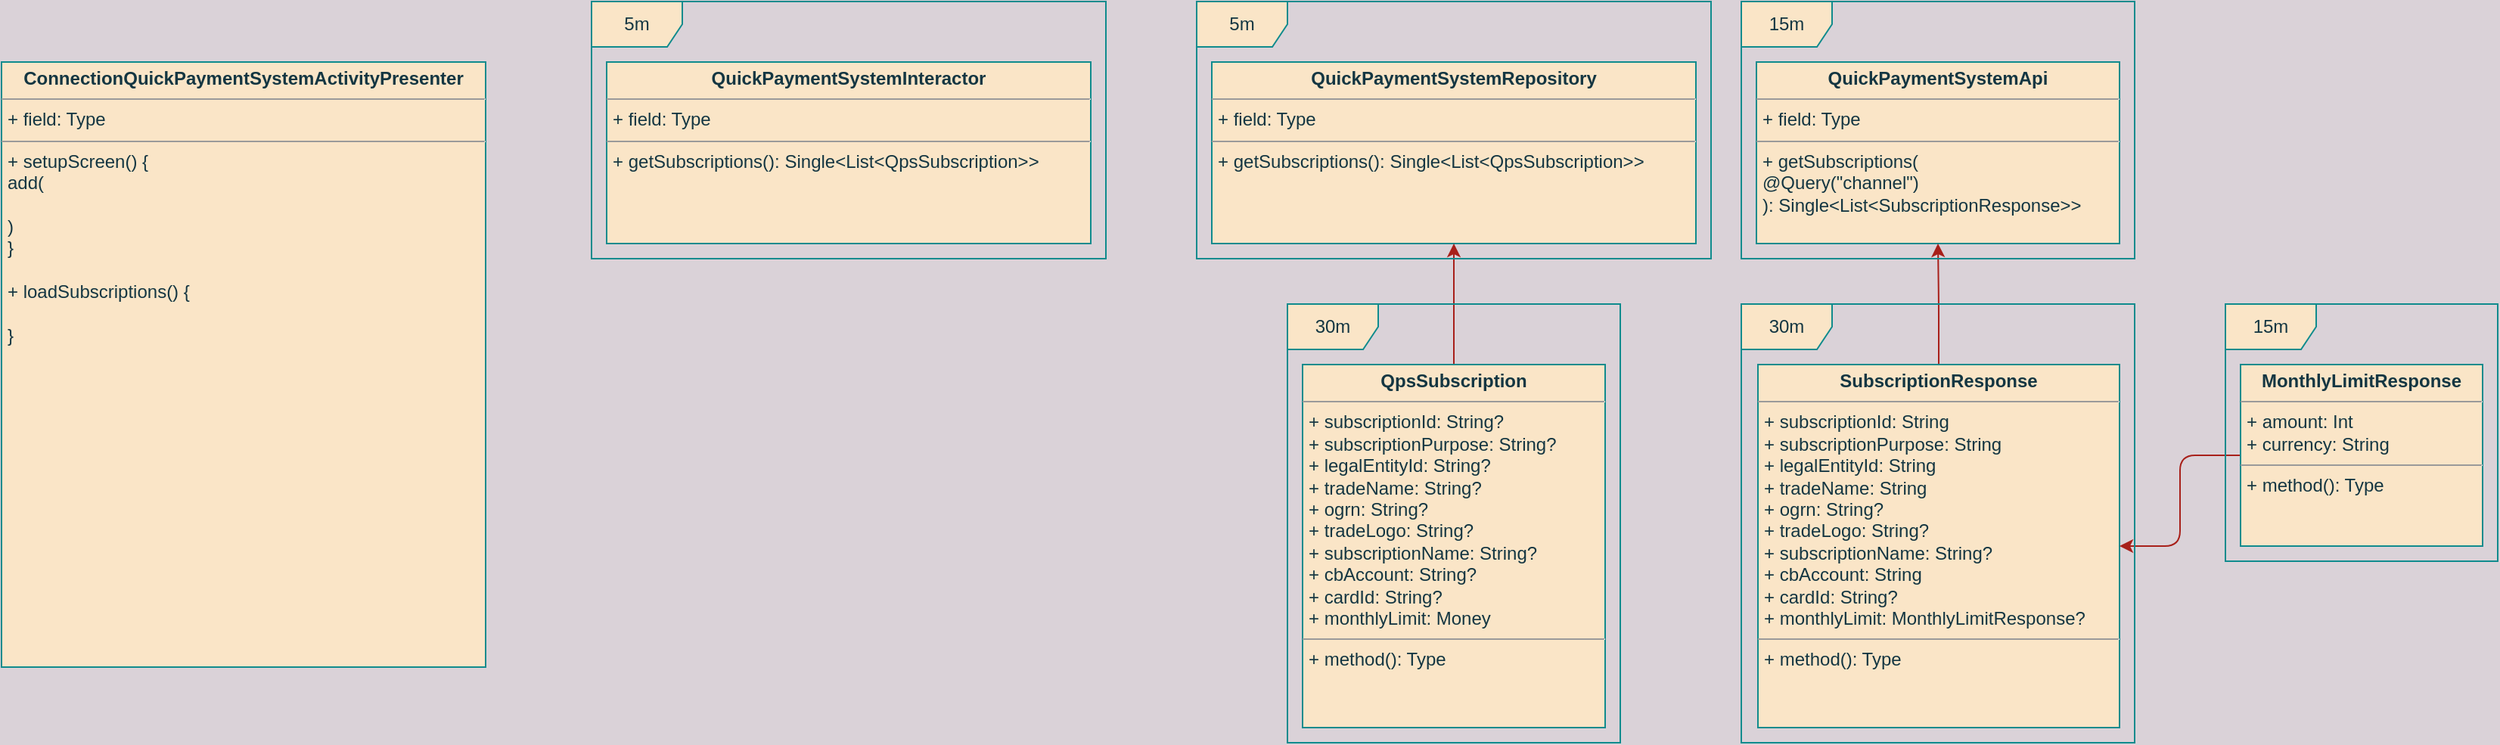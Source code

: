 <mxfile version="20.0.1" type="github">
  <diagram id="REd2az73bZLLk8C03Xev" name="Page-1">
    <mxGraphModel dx="573" dy="388" grid="1" gridSize="10" guides="1" tooltips="1" connect="1" arrows="1" fold="1" page="1" pageScale="1" pageWidth="827" pageHeight="1169" background="#DAD2D8" math="0" shadow="0">
      <root>
        <mxCell id="0" />
        <mxCell id="1" parent="0" />
        <mxCell id="EO5f5xAux6SPSBFMG4Oc-1" value="&lt;p style=&quot;margin:0px;margin-top:4px;text-align:center;&quot;&gt;&lt;b&gt;ConnectionQuickPaymentSystemActivityPresenter&lt;/b&gt;&lt;/p&gt;&lt;hr size=&quot;1&quot;&gt;&lt;p style=&quot;margin:0px;margin-left:4px;&quot;&gt;+ field: Type&lt;/p&gt;&lt;hr size=&quot;1&quot;&gt;&lt;p style=&quot;margin:0px;margin-left:4px;&quot;&gt;+ setupScreen() {&lt;/p&gt;&lt;p style=&quot;margin:0px;margin-left:4px;&quot;&gt;add(&lt;/p&gt;&lt;p style=&quot;margin:0px;margin-left:4px;&quot;&gt;&lt;br&gt;&lt;/p&gt;&lt;p style=&quot;margin:0px;margin-left:4px;&quot;&gt;)&lt;br&gt;&lt;/p&gt;&lt;p style=&quot;margin:0px;margin-left:4px;&quot;&gt;}&lt;/p&gt;&lt;p style=&quot;margin:0px;margin-left:4px;&quot;&gt;&lt;br&gt;&lt;/p&gt;&lt;p style=&quot;margin:0px;margin-left:4px;&quot;&gt;+ loadSubscriptions() {&lt;/p&gt;&lt;p style=&quot;margin:0px;margin-left:4px;&quot;&gt;&lt;br&gt;&lt;/p&gt;&lt;p style=&quot;margin:0px;margin-left:4px;&quot;&gt;}&lt;br&gt;&lt;/p&gt;" style="verticalAlign=top;align=left;overflow=fill;fontSize=12;fontFamily=Helvetica;html=1;rounded=0;sketch=0;fontColor=#143642;strokeColor=#0F8B8D;fillColor=#FAE5C7;" vertex="1" parent="1">
          <mxGeometry x="80" y="80" width="320" height="400" as="geometry" />
        </mxCell>
        <mxCell id="EO5f5xAux6SPSBFMG4Oc-2" value="&lt;p style=&quot;margin:0px;margin-top:4px;text-align:center;&quot;&gt;&lt;b&gt;QuickPaymentSystemInteractor&lt;/b&gt;&lt;/p&gt;&lt;hr size=&quot;1&quot;&gt;&lt;p style=&quot;margin:0px;margin-left:4px;&quot;&gt;+ field: Type&lt;/p&gt;&lt;hr size=&quot;1&quot;&gt;&lt;p style=&quot;margin:0px;margin-left:4px;&quot;&gt;+ getSubscriptions(): Single&amp;lt;List&amp;lt;QpsSubscription&amp;gt;&amp;gt;&lt;br&gt;&lt;/p&gt;" style="verticalAlign=top;align=left;overflow=fill;fontSize=12;fontFamily=Helvetica;html=1;rounded=0;sketch=0;fontColor=#143642;strokeColor=#0F8B8D;fillColor=#FAE5C7;" vertex="1" parent="1">
          <mxGeometry x="480" y="80" width="320" height="120" as="geometry" />
        </mxCell>
        <mxCell id="EO5f5xAux6SPSBFMG4Oc-3" value="&lt;p style=&quot;margin:0px;margin-top:4px;text-align:center;&quot;&gt;&lt;b&gt;QuickPaymentSystemRepository&lt;/b&gt;&lt;/p&gt;&lt;hr size=&quot;1&quot;&gt;&lt;p style=&quot;margin:0px;margin-left:4px;&quot;&gt;+ field: Type&lt;/p&gt;&lt;hr size=&quot;1&quot;&gt;&lt;p style=&quot;margin:0px;margin-left:4px;&quot;&gt;+ getSubscriptions(): Single&amp;lt;List&amp;lt;QpsSubscription&amp;gt;&amp;gt;&lt;br&gt;&lt;/p&gt;" style="verticalAlign=top;align=left;overflow=fill;fontSize=12;fontFamily=Helvetica;html=1;rounded=0;sketch=0;fontColor=#143642;strokeColor=#0F8B8D;fillColor=#FAE5C7;" vertex="1" parent="1">
          <mxGeometry x="880" y="80" width="320" height="120" as="geometry" />
        </mxCell>
        <mxCell id="EO5f5xAux6SPSBFMG4Oc-4" value="&lt;p style=&quot;margin:0px;margin-top:4px;text-align:center;&quot;&gt;&lt;b&gt;QuickPaymentSystemApi&lt;/b&gt;&lt;/p&gt;&lt;hr size=&quot;1&quot;&gt;&lt;p style=&quot;margin:0px;margin-left:4px;&quot;&gt;+ field: Type&lt;/p&gt;&lt;hr size=&quot;1&quot;&gt;&lt;p style=&quot;margin:0px;margin-left:4px;&quot;&gt;+ getSubscriptions(&lt;/p&gt;&lt;p style=&quot;margin:0px;margin-left:4px;&quot;&gt;@Query(&quot;channel&quot;)&lt;/p&gt;&lt;p style=&quot;margin:0px;margin-left:4px;&quot;&gt;): Single&amp;lt;List&amp;lt;SubscriptionResponse&amp;gt;&amp;gt;&lt;/p&gt;" style="verticalAlign=top;align=left;overflow=fill;fontSize=12;fontFamily=Helvetica;html=1;rounded=0;sketch=0;fontColor=#143642;strokeColor=#0F8B8D;fillColor=#FAE5C7;" vertex="1" parent="1">
          <mxGeometry x="1240" y="80" width="240" height="120" as="geometry" />
        </mxCell>
        <mxCell id="EO5f5xAux6SPSBFMG4Oc-8" value="" style="edgeStyle=orthogonalEdgeStyle;curved=0;rounded=1;sketch=0;orthogonalLoop=1;jettySize=auto;html=1;fontColor=#143642;strokeColor=#A8201A;fillColor=#FAE5C7;" edge="1" parent="1" source="EO5f5xAux6SPSBFMG4Oc-5" target="EO5f5xAux6SPSBFMG4Oc-4">
          <mxGeometry relative="1" as="geometry" />
        </mxCell>
        <mxCell id="EO5f5xAux6SPSBFMG4Oc-5" value="&lt;p style=&quot;margin:0px;margin-top:4px;text-align:center;&quot;&gt;&lt;b&gt;SubscriptionResponse&lt;/b&gt;&lt;/p&gt;&lt;hr size=&quot;1&quot;&gt;&lt;p style=&quot;margin:0px;margin-left:4px;&quot;&gt;+ subscriptionId: String&lt;/p&gt;&lt;p style=&quot;margin:0px;margin-left:4px;&quot;&gt;+ subscriptionPurpose: String&lt;/p&gt;&lt;p style=&quot;margin:0px;margin-left:4px;&quot;&gt;+ legalEntityId: String&lt;/p&gt;&lt;p style=&quot;margin:0px;margin-left:4px;&quot;&gt;+ tradeName: String&lt;/p&gt;&lt;p style=&quot;margin:0px;margin-left:4px;&quot;&gt;+ ogrn: String?&lt;/p&gt;&lt;p style=&quot;margin:0px;margin-left:4px;&quot;&gt;+ tradeLogo: String?&lt;/p&gt;&lt;p style=&quot;margin:0px;margin-left:4px;&quot;&gt;+ subscriptionName: String?&lt;/p&gt;&lt;p style=&quot;margin:0px;margin-left:4px;&quot;&gt;+ cbAccount: String&lt;/p&gt;&lt;p style=&quot;margin:0px;margin-left:4px;&quot;&gt;+ cardId: String?&lt;/p&gt;&lt;p style=&quot;margin:0px;margin-left:4px;&quot;&gt;+ monthlyLimit: MonthlyLimitResponse?&lt;br&gt;&lt;/p&gt;&lt;hr size=&quot;1&quot;&gt;&lt;p style=&quot;margin:0px;margin-left:4px;&quot;&gt;+ method(): Type&lt;/p&gt;" style="verticalAlign=top;align=left;overflow=fill;fontSize=12;fontFamily=Helvetica;html=1;rounded=0;sketch=0;fontColor=#143642;strokeColor=#0F8B8D;fillColor=#FAE5C7;" vertex="1" parent="1">
          <mxGeometry x="1241" y="280" width="239" height="240" as="geometry" />
        </mxCell>
        <mxCell id="EO5f5xAux6SPSBFMG4Oc-7" value="" style="edgeStyle=orthogonalEdgeStyle;curved=0;rounded=1;sketch=0;orthogonalLoop=1;jettySize=auto;html=1;fontColor=#143642;strokeColor=#A8201A;fillColor=#FAE5C7;" edge="1" parent="1" source="EO5f5xAux6SPSBFMG4Oc-6" target="EO5f5xAux6SPSBFMG4Oc-5">
          <mxGeometry relative="1" as="geometry" />
        </mxCell>
        <mxCell id="EO5f5xAux6SPSBFMG4Oc-6" value="&lt;p style=&quot;margin:0px;margin-top:4px;text-align:center;&quot;&gt;&lt;b&gt;MonthlyLimitResponse&lt;/b&gt;&lt;/p&gt;&lt;hr size=&quot;1&quot;&gt;&lt;p style=&quot;margin:0px;margin-left:4px;&quot;&gt;+ amount: Int&lt;/p&gt;&lt;p style=&quot;margin:0px;margin-left:4px;&quot;&gt;+ currency: String&lt;br&gt;&lt;/p&gt;&lt;hr size=&quot;1&quot;&gt;&lt;p style=&quot;margin:0px;margin-left:4px;&quot;&gt;+ method(): Type&lt;/p&gt;" style="verticalAlign=top;align=left;overflow=fill;fontSize=12;fontFamily=Helvetica;html=1;rounded=0;sketch=0;fontColor=#143642;strokeColor=#0F8B8D;fillColor=#FAE5C7;" vertex="1" parent="1">
          <mxGeometry x="1560" y="280" width="160" height="120" as="geometry" />
        </mxCell>
        <mxCell id="EO5f5xAux6SPSBFMG4Oc-12" value="" style="edgeStyle=orthogonalEdgeStyle;curved=0;rounded=1;sketch=0;orthogonalLoop=1;jettySize=auto;html=1;fontColor=#143642;strokeColor=#A8201A;fillColor=#FAE5C7;" edge="1" parent="1" source="EO5f5xAux6SPSBFMG4Oc-9" target="EO5f5xAux6SPSBFMG4Oc-3">
          <mxGeometry relative="1" as="geometry" />
        </mxCell>
        <mxCell id="EO5f5xAux6SPSBFMG4Oc-9" value="&lt;p style=&quot;margin:0px;margin-top:4px;text-align:center;&quot;&gt;&lt;b&gt;QpsSubscription&lt;/b&gt;&lt;/p&gt;&lt;hr size=&quot;1&quot;&gt;&lt;p style=&quot;margin:0px;margin-left:4px;&quot;&gt;+ subscriptionId: String?&lt;/p&gt;&lt;p style=&quot;margin:0px;margin-left:4px;&quot;&gt;+ subscriptionPurpose: String?&lt;/p&gt;&lt;p style=&quot;margin:0px;margin-left:4px;&quot;&gt;+ legalEntityId: String?&lt;/p&gt;&lt;p style=&quot;margin:0px;margin-left:4px;&quot;&gt;+ tradeName: String?&lt;/p&gt;&lt;p style=&quot;margin:0px;margin-left:4px;&quot;&gt;+ ogrn: String?&lt;/p&gt;&lt;p style=&quot;margin:0px;margin-left:4px;&quot;&gt;+ tradeLogo: String?&lt;/p&gt;&lt;p style=&quot;margin:0px;margin-left:4px;&quot;&gt;+ subscriptionName: String?&lt;/p&gt;&lt;p style=&quot;margin:0px;margin-left:4px;&quot;&gt;+ cbAccount: String?&lt;/p&gt;&lt;p style=&quot;margin:0px;margin-left:4px;&quot;&gt;+ cardId: String?&lt;/p&gt;&lt;p style=&quot;margin:0px;margin-left:4px;&quot;&gt;+ monthlyLimit: Money&lt;br&gt;&lt;/p&gt;&lt;hr size=&quot;1&quot;&gt;&lt;p style=&quot;margin:0px;margin-left:4px;&quot;&gt;+ method(): Type&lt;/p&gt;" style="verticalAlign=top;align=left;overflow=fill;fontSize=12;fontFamily=Helvetica;html=1;rounded=0;sketch=0;fontColor=#143642;strokeColor=#0F8B8D;fillColor=#FAE5C7;" vertex="1" parent="1">
          <mxGeometry x="940" y="280" width="200" height="240" as="geometry" />
        </mxCell>
        <mxCell id="EO5f5xAux6SPSBFMG4Oc-13" value="5m" style="shape=umlFrame;whiteSpace=wrap;html=1;rounded=0;sketch=0;fontColor=#143642;strokeColor=#0F8B8D;fillColor=#FAE5C7;" vertex="1" parent="1">
          <mxGeometry x="470" y="40" width="340" height="170" as="geometry" />
        </mxCell>
        <mxCell id="EO5f5xAux6SPSBFMG4Oc-14" value="5m" style="shape=umlFrame;whiteSpace=wrap;html=1;rounded=0;sketch=0;fontColor=#143642;strokeColor=#0F8B8D;fillColor=#FAE5C7;" vertex="1" parent="1">
          <mxGeometry x="870" y="40" width="340" height="170" as="geometry" />
        </mxCell>
        <mxCell id="EO5f5xAux6SPSBFMG4Oc-15" value="30m" style="shape=umlFrame;whiteSpace=wrap;html=1;rounded=0;sketch=0;fontColor=#143642;strokeColor=#0F8B8D;fillColor=#FAE5C7;" vertex="1" parent="1">
          <mxGeometry x="930" y="240" width="220" height="290" as="geometry" />
        </mxCell>
        <mxCell id="EO5f5xAux6SPSBFMG4Oc-16" value="15m" style="shape=umlFrame;whiteSpace=wrap;html=1;rounded=0;sketch=0;fontColor=#143642;strokeColor=#0F8B8D;fillColor=#FAE5C7;" vertex="1" parent="1">
          <mxGeometry x="1230" y="40" width="260" height="170" as="geometry" />
        </mxCell>
        <mxCell id="EO5f5xAux6SPSBFMG4Oc-17" value="30m" style="shape=umlFrame;whiteSpace=wrap;html=1;rounded=0;sketch=0;fontColor=#143642;strokeColor=#0F8B8D;fillColor=#FAE5C7;" vertex="1" parent="1">
          <mxGeometry x="1230" y="240" width="260" height="290" as="geometry" />
        </mxCell>
        <mxCell id="EO5f5xAux6SPSBFMG4Oc-18" value="15m" style="shape=umlFrame;whiteSpace=wrap;html=1;rounded=0;sketch=0;fontColor=#143642;strokeColor=#0F8B8D;fillColor=#FAE5C7;" vertex="1" parent="1">
          <mxGeometry x="1550" y="240" width="180" height="170" as="geometry" />
        </mxCell>
      </root>
    </mxGraphModel>
  </diagram>
</mxfile>
